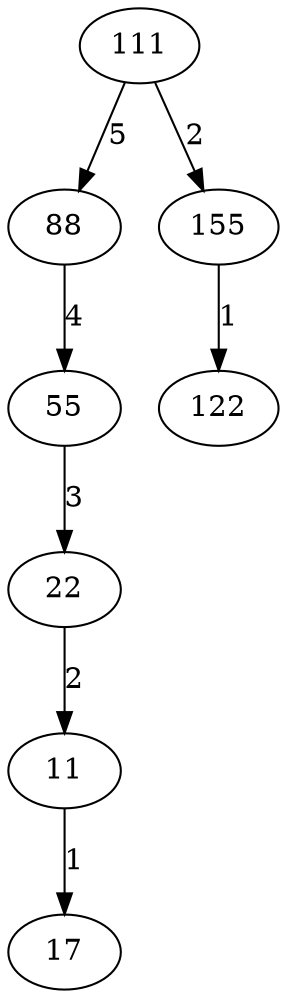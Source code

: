 digraph avltree {

111 -> 88 [label = 5];
111 -> 155 [label = 2];

//links
88 -> 55 [label = 4];

//links
55 -> 22 [label = 3];

//links
22 -> 11 [label = 2];

//rechts
11 -> 17 [label = 1];

//links
155 -> 122 [label = 1];

}
